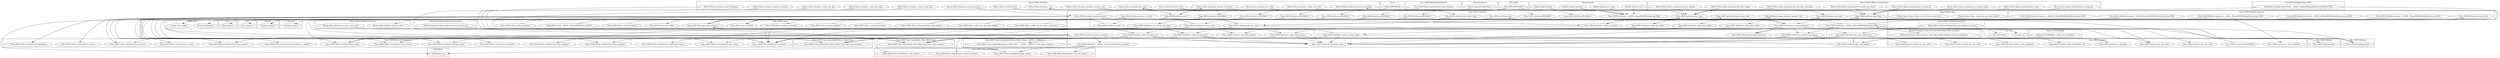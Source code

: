 digraph {
graph [overlap=false]
subgraph cluster_Class_MOP_Mixin_HasMethods {
	label="Class::MOP::Mixin::HasMethods";
	"Class::MOP::Mixin::HasMethods::add_method";
	"Class::MOP::Mixin::HasMethods::method_metaclass";
	"Class::MOP::Mixin::HasMethods::remove_method";
	"Class::MOP::Mixin::HasMethods::get_method";
}
subgraph cluster_KiokuX_Model {
	label="KiokuX::Model";
	"KiokuX::Model::store";
	"KiokuX::Model::new_scope";
	"KiokuX::Model::directory";
	"KiokuX::Model::lookup";
}
subgraph cluster_Class_MOP_Instance {
	label="Class::MOP::Instance";
	"Class::MOP::Instance::inline_is_slot_initialized";
	"Class::MOP::Instance::get_slot_value";
	"Class::MOP::Instance::inline_set_slot_value";
	"Class::MOP::Instance::is_slot_initialized";
	"Class::MOP::Instance::is_inlinable";
	"Class::MOP::Instance::inline_deinitialize_slot";
	"Class::MOP::Instance::inline_get_slot_value";
	"Class::MOP::Instance::BUILDARGS";
	"Class::MOP::Instance::set_slot_value";
}
subgraph cluster_MooseX_Emulate_Class_Accessor_Fast {
	label="MooseX::Emulate::Class::Accessor::Fast";
	"MooseX::Emulate::Class::Accessor::Fast::mk_accessors";
}
subgraph cluster_Moose_Meta_Mixin_AttributeCore {
	label="Moose::Meta::Mixin::AttributeCore";
	"Moose::Meta::Mixin::AttributeCore::has_trigger";
	"Moose::Meta::Mixin::AttributeCore::should_auto_deref";
	"Moose::Meta::Mixin::AttributeCore::is_required";
	"Moose::Meta::Mixin::AttributeCore::has_handles";
	"Moose::Meta::Mixin::AttributeCore::is_lazy";
	"Moose::Meta::Mixin::AttributeCore::should_coerce";
	"Moose::Meta::Mixin::AttributeCore::is_weak_ref";
	"Moose::Meta::Mixin::AttributeCore::has_type_constraint";
}
subgraph cluster_Scalar_Util {
	label="Scalar::Util";
	"Scalar::Util::blessed";
	"Scalar::Util::weaken";
}
subgraph cluster_Class_MOP_Method {
	label="Class::MOP::Method";
	"Class::MOP::Method::wrap";
}
subgraph cluster_Class_MOP_Class_Immutable_Moose_Meta_Class {
	label="Class::MOP::Class::Immutable::Moose::Meta::Class";
	"Class::MOP::Class::Immutable::Moose::Meta::Class::get_meta_instance";
}
subgraph cluster_Try_Tiny {
	label="Try::Tiny";
	"Try::Tiny::catch";
	"Try::Tiny::try";
}
subgraph cluster_UNIVERSAL {
	label="UNIVERSAL";
	"UNIVERSAL::isa";
}
subgraph cluster_Moose_Meta_Class {
	label="Moose::Meta::Class";
	"Moose::Meta::Class::_inline_init_attr_from_default";
	"Moose::Meta::Class::_inline_init_attr_from_constructor";
}
subgraph cluster_Moose_Meta_Method_Accessor {
	label="Moose::Meta::Method::Accessor";
	"Moose::Meta::Method::Accessor::new";
	"Moose::Meta::Method::Accessor::_get_value";
}
subgraph cluster_warnings {
	label="warnings";
	"warnings::import";
}
subgraph cluster_Class_MOP_Method_Accessor {
	label="Class::MOP::Method::Accessor";
	"Class::MOP::Method::Accessor::__ANON__[Class/MOP/Method/Accessor.pm:120]";
	"Class::MOP::Method::Accessor::__ANON__[Class/MOP/Method/Accessor.pm:234]";
	"Class::MOP::Method::Accessor::__ANON__[Class/MOP/Method/Accessor.pm:184]";
	"Class::MOP::Method::Accessor::__ANON__[Class/MOP/Method/Accessor.pm:209]";
	"Class::MOP::Method::Accessor::__ANON__[Class/MOP/Method/Accessor.pm:154]";
	"Class::MOP::Method::Accessor::new";
}
subgraph cluster_Class_MOP_Class {
	label="Class::MOP::Class";
	"Class::MOP::Class::_inline_init_attr_from_constructor";
	"Class::MOP::Class::_attach_attribute";
	"Class::MOP::Class::initialize";
	"Class::MOP::Class::__ANON__[Class/MOP/Class.pm:892]";
	"Class::MOP::Class::_inline_init_attr_from_default";
	"Class::MOP::Class::remove_attribute";
	"Class::MOP::Class::instance_metaclass";
	"Class::MOP::Class::_fixup_attributes_after_rebless";
	"Class::MOP::Class::_construct_instance";
	"Class::MOP::Class::get_meta_instance";
	"Class::MOP::Class::new_object";
	"Class::MOP::Class::_inline_accessors";
}
subgraph cluster_Class_MOP_Mixin_AttributeCore {
	label="Class::MOP::Mixin::AttributeCore";
	"Class::MOP::Mixin::AttributeCore::definition_context";
	"Class::MOP::Mixin::AttributeCore::has_writer";
	"Class::MOP::Mixin::AttributeCore::predicate";
	"Class::MOP::Mixin::AttributeCore::reader";
	"Class::MOP::Mixin::AttributeCore::accessor";
	"Class::MOP::Mixin::AttributeCore::default";
	"Class::MOP::Mixin::AttributeCore::has_initializer";
	"Class::MOP::Mixin::AttributeCore::has_clearer";
	"Class::MOP::Mixin::AttributeCore::has_predicate";
	"Class::MOP::Mixin::AttributeCore::has_accessor";
	"Class::MOP::Mixin::AttributeCore::writer";
	"Class::MOP::Mixin::AttributeCore::name";
	"Class::MOP::Mixin::AttributeCore::clearer";
	"Class::MOP::Mixin::AttributeCore::has_reader";
	"Class::MOP::Mixin::AttributeCore::is_default_a_coderef";
}
subgraph cluster_Moose {
	label="Moose";
	"Moose::BEGIN@28";
}
subgraph cluster_base {
	label="base";
	"base::import";
}
subgraph cluster_Exporter {
	label="Exporter";
	"Exporter::import";
}
subgraph cluster_Moose_Meta_Attribute {
	label="Moose::Meta::Attribute";
	"Moose::Meta::Attribute::accessor_metaclass";
	"Moose::Meta::Attribute::install_delegation";
	"Moose::Meta::Attribute::initialize_instance_slot";
	"Moose::Meta::Attribute::set_value";
	"Moose::Meta::Attribute::_inline_init_slot";
	"Moose::Meta::Attribute::_inline_check_lazy";
	"Moose::Meta::Attribute::_new";
	"Moose::Meta::Attribute::get_value";
	"Moose::Meta::Attribute::new";
	"Moose::Meta::Attribute::remove_accessors";
	"Moose::Meta::Attribute::_process_accessors";
	"Moose::Meta::Attribute::clone";
	"Moose::Meta::Attribute::_inline_set_value";
	"Moose::Meta::Attribute::install_accessors";
	"Moose::Meta::Attribute::_inline_get_value";
}
subgraph cluster_Moose_Util_MetaRole {
	label="Moose::Util::MetaRole";
	"Moose::Util::MetaRole::_make_new_metaclass";
}
subgraph cluster_KiokuDB_TypeMap_Entry_MOP {
	label="KiokuDB::TypeMap::Entry::MOP";
	"KiokuDB::TypeMap::Entry::MOP::__ANON__[KiokuDB/TypeMap/Entry/MOP.pm:179]";
}
subgraph cluster_Class_MOP_Attribute {
	label="Class::MOP::Attribute";
	"Class::MOP::Attribute::_inline_clear_value";
	"Class::MOP::Attribute::_inline_has_value";
	"Class::MOP::Attribute::attach_to_class";
	"Class::MOP::Attribute::BEGIN@19";
	"Class::MOP::Attribute::_new";
	"Class::MOP::Attribute::has_value";
	"Class::MOP::Attribute::associate_method";
	"Class::MOP::Attribute::__ANON__[Class/MOP/Attribute.pm:456]";
	"Class::MOP::Attribute::detach_from_class";
	"Class::MOP::Attribute::BEGIN@10";
	"Class::MOP::Attribute::new";
	"Class::MOP::Attribute::set_value";
	"Class::MOP::Attribute::BEGIN@15";
	"Class::MOP::Attribute::BEGIN@11";
	"Class::MOP::Attribute::_inline_instance_clear";
	"Class::MOP::Attribute::install_accessors";
	"Class::MOP::Attribute::_inline_instance_set";
	"Class::MOP::Attribute::get_read_method_ref";
	"Class::MOP::Attribute::remove_accessors";
	"Class::MOP::Attribute::BEGIN@13";
	"Class::MOP::Attribute::_inline_set_value";
	"Class::MOP::Attribute::__ANON__[Class/MOP/Attribute.pm:198]";
	"Class::MOP::Attribute::BEGIN@16";
	"Class::MOP::Attribute::_inline_instance_get";
	"Class::MOP::Attribute::BEGIN@17";
	"Class::MOP::Attribute::set_initial_value";
	"Class::MOP::Attribute::get_value";
	"Class::MOP::Attribute::slots";
	"Class::MOP::Attribute::BEGIN@3";
	"Class::MOP::Attribute::associated_class";
	"Class::MOP::Attribute::_inline_instance_has";
	"Class::MOP::Attribute::set_raw_value";
	"Class::MOP::Attribute::accessor_metaclass";
	"Class::MOP::Attribute::_set_initial_slot_value";
	"Class::MOP::Attribute::_accessor_description";
	"Class::MOP::Attribute::get_raw_value";
	"Class::MOP::Attribute::_process_accessors";
	"Class::MOP::Attribute::__ANON__[Class/MOP/Attribute.pm:398]";
	"Class::MOP::Attribute::initialize_instance_slot";
	"Class::MOP::Attribute::get_read_method";
	"Class::MOP::Attribute::_inline_get_value";
}
subgraph cluster_Class_MOP_Mixin_HasAttributes {
	label="Class::MOP::Mixin::HasAttributes";
	"Class::MOP::Mixin::HasAttributes::add_attribute";
}
subgraph cluster_MooseX_Emulate_Class_Accessor_Fast_Meta_Role_Attribute {
	label="MooseX::Emulate::Class::Accessor::Fast::Meta::Role::Attribute";
	"MooseX::Emulate::Class::Accessor::Fast::Meta::Role::Attribute::accessor_metaclass";
}
subgraph cluster_Moose_Exporter {
	label="Moose::Exporter";
	"Moose::Exporter::BEGIN@13";
}
subgraph cluster_Class_MOP_Class_Immutable_Moose_Meta_Class___ANON___SERIAL_5 {
	label="Class::MOP::Class::Immutable::Moose::Meta::Class::__ANON__::SERIAL::5";
	"Class::MOP::Class::Immutable::Moose::Meta::Class::__ANON__::SERIAL::5::get_meta_instance";
}
subgraph cluster_strict {
	label="strict";
	"strict::import";
}
subgraph cluster_Class_MOP {
	label="Class::MOP";
	"Class::MOP::BEGIN@27";
}
subgraph cluster_Class_MOP_Class_Immutable_Class_MOP_Class {
	label="Class::MOP::Class::Immutable::Class::MOP::Class";
	"Class::MOP::Class::Immutable::Class::MOP::Class::get_meta_instance";
}
subgraph cluster_Class_MOP_Package {
	label="Class::MOP::Package";
	"Class::MOP::Package::name";
}
subgraph cluster_Moose_Meta_Method_Delegation {
	label="Moose::Meta::Method::Delegation";
	"Moose::Meta::Method::Delegation::_get_delegate_accessor";
}
"Class::MOP::BEGIN@27" -> "Class::MOP::Attribute::BEGIN@19";
"Class::MOP::Attribute::_process_accessors" -> "Class::MOP::Method::wrap";
"Class::MOP::Attribute::get_read_method_ref" -> "Class::MOP::Method::wrap";
"Class::MOP::Attribute::install_accessors" -> "Moose::Meta::Attribute::_process_accessors";
"Class::MOP::Attribute::get_read_method_ref" -> "Class::MOP::Mixin::HasMethods::method_metaclass";
"Class::MOP::Attribute::set_raw_value" -> "Class::MOP::Instance::set_slot_value";
"Class::MOP::Attribute::_set_initial_slot_value" -> "Class::MOP::Instance::set_slot_value";
"Class::MOP::Attribute::attach_to_class" -> "Scalar::Util::blessed";
"Class::MOP::Attribute::get_raw_value" -> "Class::MOP::Instance::get_slot_value";
"Class::MOP::Attribute::set_initial_value" -> "Class::MOP::Attribute::_set_initial_slot_value";
"Class::MOP::Attribute::initialize_instance_slot" -> "Class::MOP::Attribute::_set_initial_slot_value";
"Class::MOP::Class::_fixup_attributes_after_rebless" -> "Class::MOP::Attribute::initialize_instance_slot";
"Class::MOP::Class::_construct_instance" -> "Class::MOP::Attribute::initialize_instance_slot";
"Class::MOP::Attribute::__ANON__[Class/MOP/Attribute.pm:398]" -> "MooseX::Emulate::Class::Accessor::Fast::Meta::Role::Attribute::accessor_metaclass";
"Class::MOP::Attribute::__ANON__[Class/MOP/Attribute.pm:198]" -> "Moose::Meta::Attribute::get_value";
"Class::MOP::Attribute::_new" -> "Class::MOP::Class::new_object";
"Class::MOP::Attribute::_inline_instance_has" -> "Class::MOP::Class::get_meta_instance";
"Class::MOP::Attribute::set_raw_value" -> "Class::MOP::Class::get_meta_instance";
"Class::MOP::Attribute::_inline_instance_clear" -> "Class::MOP::Class::get_meta_instance";
"Class::MOP::Attribute::_inline_instance_get" -> "Class::MOP::Class::get_meta_instance";
"Class::MOP::Attribute::has_value" -> "Class::MOP::Class::get_meta_instance";
"Class::MOP::Attribute::_inline_instance_set" -> "Class::MOP::Class::get_meta_instance";
"Class::MOP::Attribute::get_raw_value" -> "Class::MOP::Class::get_meta_instance";
"Class::MOP::Attribute::set_initial_value" -> "Class::MOP::Class::get_meta_instance";
"Class::MOP::Attribute::_inline_instance_clear" -> "Class::MOP::Instance::inline_deinitialize_slot";
"Moose::Meta::Attribute::set_value" -> "Class::MOP::Attribute::set_value";
"Class::MOP::Class::_fixup_attributes_after_rebless" -> "Class::MOP::Attribute::set_value";
"Class::MOP::Attribute::__ANON__[Class/MOP/Attribute.pm:456]" -> "Class::MOP::Mixin::HasMethods::get_method";
"Class::MOP::Attribute::get_read_method_ref" -> "Class::MOP::Mixin::HasMethods::get_method";
"Class::MOP::Attribute::initialize_instance_slot" -> "Class::MOP::Mixin::AttributeCore::default";
"Class::MOP::Attribute::install_accessors" -> "Class::MOP::Mixin::AttributeCore::has_reader";
"Class::MOP::Attribute::remove_accessors" -> "Class::MOP::Mixin::AttributeCore::has_reader";
"Class::MOP::Attribute::_process_accessors" -> "Class::MOP::Attribute::accessor_metaclass";
"Class::MOP::Attribute::__ANON__[Class/MOP/Attribute.pm:398]" -> "Class::MOP::Attribute::accessor_metaclass";
"Class::MOP::Method::Accessor::__ANON__[Class/MOP/Method/Accessor.pm:120]" -> "Class::MOP::Attribute::_inline_set_value";
"Class::MOP::Class::_inline_init_attr_from_default" -> "Class::MOP::Attribute::_inline_set_value";
"Class::MOP::Method::Accessor::__ANON__[Class/MOP/Method/Accessor.pm:184]" -> "Class::MOP::Attribute::_inline_set_value";
"Class::MOP::Class::_inline_init_attr_from_constructor" -> "Class::MOP::Attribute::_inline_set_value";
"Moose::Meta::Attribute::_inline_set_value" -> "Class::MOP::Attribute::_inline_set_value";
"Moose::Meta::Class::_inline_init_attr_from_constructor" -> "Class::MOP::Attribute::_inline_set_value";
"Moose::Meta::Class::_inline_init_attr_from_default" -> "Class::MOP::Attribute::_inline_set_value";
"Class::MOP::Method::Accessor::__ANON__[Class/MOP/Method/Accessor.pm:120]" -> "Class::MOP::Attribute::_inline_get_value";
"Class::MOP::Method::Accessor::__ANON__[Class/MOP/Method/Accessor.pm:154]" -> "Class::MOP::Attribute::_inline_get_value";
"Class::MOP::Attribute::new" -> "Class::MOP::Attribute::_new";
"Class::MOP::Attribute::_process_accessors" -> "Try::Tiny::try";
"Class::MOP::Attribute::install_accessors" -> "Class::MOP::Mixin::AttributeCore::has_clearer";
"Class::MOP::Attribute::remove_accessors" -> "Class::MOP::Mixin::AttributeCore::has_clearer";
"Class::MOP::Attribute::new" -> "Class::MOP::Mixin::AttributeCore::is_default_a_coderef";
"Class::MOP::Attribute::_process_accessors" -> "Try::Tiny::catch";
"Class::MOP::Attribute::has_value" -> "Class::MOP::Class::Immutable::Moose::Meta::Class::get_meta_instance";
"Class::MOP::Attribute::_inline_instance_set" -> "Class::MOP::Class::Immutable::Moose::Meta::Class::get_meta_instance";
"Class::MOP::Attribute::get_raw_value" -> "Class::MOP::Class::Immutable::Moose::Meta::Class::get_meta_instance";
"Class::MOP::Attribute::set_initial_value" -> "Class::MOP::Class::Immutable::Moose::Meta::Class::get_meta_instance";
"Moose::Meta::Attribute::initialize_instance_slot" -> "Class::MOP::Attribute::set_initial_value";
"Moose::Meta::Attribute::get_value" -> "Class::MOP::Attribute::set_initial_value";
"Class::MOP::Attribute::install_accessors" -> "Class::MOP::Mixin::AttributeCore::accessor";
"Class::MOP::Attribute::get_read_method" -> "Class::MOP::Mixin::AttributeCore::accessor";
"Class::MOP::Attribute::BEGIN@10" -> "strict::import";
"Moose::Util::MetaRole::_make_new_metaclass" -> "Class::MOP::Attribute::get_read_method";
"Moose::Meta::Method::Delegation::_get_delegate_accessor" -> "Class::MOP::Attribute::get_read_method";
"Class::MOP::Attribute::get_read_method_ref" -> "Class::MOP::Attribute::get_read_method";
"Class::MOP::Class::remove_attribute" -> "Class::MOP::Attribute::detach_from_class";
"Class::MOP::Attribute::install_accessors" -> "Class::MOP::Attribute::_process_accessors";
"Moose::Meta::Attribute::_process_accessors" -> "Class::MOP::Attribute::_process_accessors";
"Class::MOP::Attribute::_inline_clear_value" -> "Class::MOP::Attribute::_inline_instance_clear";
"Class::MOP::BEGIN@27" -> "Class::MOP::Attribute::BEGIN@16";
"Class::MOP::Attribute::__ANON__[Class/MOP/Attribute.pm:398]" -> "Moose::Meta::Method::Accessor::new";
"Class::MOP::Attribute::get_value" -> "Class::MOP::Attribute::get_raw_value";
"KiokuDB::TypeMap::Entry::MOP::__ANON__[KiokuDB/TypeMap/Entry/MOP.pm:179]" -> "Class::MOP::Attribute::get_raw_value";
"Try::Tiny::try" -> "Class::MOP::Attribute::__ANON__[Class/MOP/Attribute.pm:398]";
"Class::MOP::Attribute::set_raw_value" -> "Class::MOP::Class::Immutable::Class::MOP::Class::get_meta_instance";
"Class::MOP::Attribute::has_value" -> "Class::MOP::Class::Immutable::Class::MOP::Class::get_meta_instance";
"Class::MOP::Attribute::_inline_instance_set" -> "Class::MOP::Class::Immutable::Class::MOP::Class::get_meta_instance";
"Class::MOP::Attribute::get_raw_value" -> "Class::MOP::Class::Immutable::Class::MOP::Class::get_meta_instance";
"Class::MOP::Attribute::set_initial_value" -> "Class::MOP::Class::Immutable::Class::MOP::Class::get_meta_instance";
"Class::MOP::Attribute::install_accessors" -> "Class::MOP::Mixin::HasMethods::add_method";
"Class::MOP::Attribute::__ANON__[Class/MOP/Attribute.pm:456]" -> "Class::MOP::Mixin::HasMethods::remove_method";
"Class::MOP::Attribute::has_value" -> "Class::MOP::Mixin::AttributeCore::name";
"Class::MOP::Attribute::_inline_instance_clear" -> "Class::MOP::Mixin::AttributeCore::name";
"Class::MOP::Attribute::_inline_instance_set" -> "Class::MOP::Mixin::AttributeCore::name";
"Class::MOP::Attribute::_inline_instance_get" -> "Class::MOP::Mixin::AttributeCore::name";
"Class::MOP::Attribute::slots" -> "Class::MOP::Mixin::AttributeCore::name";
"Class::MOP::Attribute::_inline_instance_has" -> "Class::MOP::Mixin::AttributeCore::name";
"Class::MOP::Attribute::set_raw_value" -> "Class::MOP::Mixin::AttributeCore::name";
"Class::MOP::Attribute::_set_initial_slot_value" -> "Class::MOP::Mixin::AttributeCore::name";
"Class::MOP::Attribute::_accessor_description" -> "Class::MOP::Mixin::AttributeCore::name";
"Class::MOP::Attribute::get_raw_value" -> "Class::MOP::Mixin::AttributeCore::name";
"Class::MOP::Attribute::has_value" -> "Class::MOP::Instance::is_slot_initialized";
"Moose::Meta::Attribute::remove_accessors" -> "Class::MOP::Attribute::remove_accessors";
"Moose::Meta::Mixin::AttributeCore::should_auto_deref" -> "Class::MOP::Attribute::get_value";
"Moose::Meta::Mixin::AttributeCore::is_required" -> "Class::MOP::Attribute::get_value";
"Moose::Meta::Attribute::get_value" -> "Class::MOP::Attribute::get_value";
"Moose::Meta::Mixin::AttributeCore::should_coerce" -> "Class::MOP::Attribute::get_value";
"Moose::Meta::Mixin::AttributeCore::is_lazy" -> "Class::MOP::Attribute::get_value";
"Moose::Meta::Attribute::clone" -> "Class::MOP::Attribute::get_value";
"Class::MOP::Class::_fixup_attributes_after_rebless" -> "Class::MOP::Attribute::get_value";
"Moose::Meta::Mixin::AttributeCore::is_weak_ref" -> "Class::MOP::Attribute::get_value";
"Class::MOP::Attribute::__ANON__[Class/MOP/Attribute.pm:398]" -> "Class::MOP::Method::Accessor::new";
"Class::MOP::BEGIN@27" -> "Class::MOP::Attribute::BEGIN@10";
"Class::MOP::BEGIN@27" -> "Class::MOP::Attribute::BEGIN@11";
"Class::MOP::Attribute::BEGIN@15" -> "Exporter::import";
"Class::MOP::Attribute::BEGIN@16" -> "Exporter::import";
"Class::MOP::Attribute::BEGIN@17" -> "Exporter::import";
"Class::MOP::Attribute::_process_accessors" -> "Class::MOP::Class::instance_metaclass";
"Class::MOP::Attribute::_inline_instance_has" -> "Class::MOP::Instance::inline_is_slot_initialized";
"Class::MOP::Attribute::install_accessors" -> "Class::MOP::Mixin::AttributeCore::reader";
"Class::MOP::Attribute::get_read_method" -> "Class::MOP::Mixin::AttributeCore::reader";
"Class::MOP::Attribute::remove_accessors" -> "Class::MOP::Mixin::AttributeCore::reader";
"Class::MOP::Attribute::BEGIN@19" -> "base::import";
"Class::MOP::Attribute::BEGIN@11" -> "warnings::import";
"Class::MOP::Attribute::install_accessors" -> "Class::MOP::Mixin::AttributeCore::clearer";
"Moose::Meta::Attribute::install_accessors" -> "Class::MOP::Attribute::install_accessors";
"Class::MOP::Class::_inline_accessors" -> "Class::MOP::Attribute::install_accessors";
"Class::MOP::Class::__ANON__[Class/MOP/Class.pm:892]" -> "Class::MOP::Attribute::install_accessors";
"Moose::Meta::Method::Delegation::_get_delegate_accessor" -> "Class::MOP::Attribute::get_read_method_ref";
"MooseX::Emulate::Class::Accessor::Fast::mk_accessors" -> "Class::MOP::Attribute::get_read_method_ref";
"Class::MOP::Attribute::_inline_instance_set" -> "Class::MOP::Class::Immutable::Moose::Meta::Class::__ANON__::SERIAL::5::get_meta_instance";
"Class::MOP::Attribute::_new" -> "Class::MOP::Class::initialize";
"Class::MOP::Attribute::has_value" -> "Class::MOP::Class::initialize";
"Class::MOP::Attribute::set_raw_value" -> "Class::MOP::Class::initialize";
"Class::MOP::Attribute::get_raw_value" -> "Class::MOP::Class::initialize";
"Class::MOP::Attribute::set_initial_value" -> "Class::MOP::Class::initialize";
"Class::MOP::Attribute::install_accessors" -> "Class::MOP::Mixin::AttributeCore::predicate";
"Class::MOP::Attribute::_process_accessors" -> "Class::MOP::Instance::is_inlinable";
"Class::MOP::Attribute::_process_accessors" -> "Class::MOP::Attribute::_accessor_description";
"Class::MOP::Attribute::__ANON__[Class/MOP/Attribute.pm:398]" -> "Class::MOP::Attribute::_accessor_description";
"Class::MOP::Attribute::_process_accessors" -> "Class::MOP::Attribute::associate_method";
"Moose::Meta::Attribute::install_delegation" -> "Class::MOP::Attribute::associate_method";
"Class::MOP::Attribute::_process_accessors" -> "Class::MOP::Mixin::AttributeCore::definition_context";
"Class::MOP::Attribute::attach_to_class" -> "Scalar::Util::weaken";
"Class::MOP::Attribute::_set_initial_slot_value" -> "Class::MOP::Mixin::AttributeCore::has_initializer";
"Class::MOP::Attribute::__ANON__[Class/MOP/Attribute.pm:456]" -> "UNIVERSAL::isa";
"Class::MOP::Attribute::attach_to_class" -> "UNIVERSAL::isa";
"Class::MOP::Attribute::_inline_instance_set" -> "Class::MOP::Instance::inline_set_slot_value";
"KiokuX::Model::store" -> "Class::MOP::Attribute::__ANON__[Class/MOP/Attribute.pm:198]";
"KiokuX::Model::new_scope" -> "Class::MOP::Attribute::__ANON__[Class/MOP/Attribute.pm:198]";
"KiokuX::Model::lookup" -> "Class::MOP::Attribute::__ANON__[Class/MOP/Attribute.pm:198]";
"KiokuX::Model::directory" -> "Class::MOP::Attribute::__ANON__[Class/MOP/Attribute.pm:198]";
"Class::MOP::Attribute::_inline_has_value" -> "Class::MOP::Attribute::_inline_instance_has";
"Moose::Meta::Attribute::_inline_check_lazy" -> "Class::MOP::Attribute::_inline_instance_has";
"Class::MOP::Attribute::__ANON__[Class/MOP/Attribute.pm:398]" -> "Moose::Meta::Attribute::accessor_metaclass";
"Class::MOP::Instance::BUILDARGS" -> "Class::MOP::Attribute::slots";
"Class::MOP::Attribute::new" -> "Moose::Meta::Attribute::_new";
"Class::MOP::Method::Accessor::__ANON__[Class/MOP/Method/Accessor.pm:209]" -> "Class::MOP::Attribute::_inline_has_value";
"Class::MOP::Attribute::install_accessors" -> "Class::MOP::Mixin::AttributeCore::has_accessor";
"Class::MOP::Attribute::remove_accessors" -> "Class::MOP::Mixin::AttributeCore::has_accessor";
"Class::MOP::BEGIN@27" -> "Class::MOP::Attribute::BEGIN@15";
"Class::MOP::Attribute::get_read_method_ref" -> "Class::MOP::Package::name";
"Class::MOP::Attribute::_accessor_description" -> "Class::MOP::Package::name";
"Class::MOP::Attribute::_process_accessors" -> "Class::MOP::Package::name";
"Class::MOP::Attribute::__ANON__[Class/MOP/Attribute.pm:398]" -> "Class::MOP::Package::name";
"Moose::Meta::Mixin::AttributeCore::has_trigger" -> "Class::MOP::Attribute::has_value";
"Moose::Meta::Attribute::clone" -> "Class::MOP::Attribute::has_value";
"Class::MOP::Class::_fixup_attributes_after_rebless" -> "Class::MOP::Attribute::has_value";
"KiokuDB::TypeMap::Entry::MOP::__ANON__[KiokuDB/TypeMap/Entry/MOP.pm:179]" -> "Class::MOP::Attribute::has_value";
"Moose::Meta::Attribute::get_value" -> "Class::MOP::Attribute::has_value";
"Moose::Meta::Mixin::AttributeCore::has_handles" -> "Class::MOP::Attribute::has_value";
"Moose::Meta::Mixin::AttributeCore::has_type_constraint" -> "Class::MOP::Attribute::has_value";
"Class::MOP::Attribute::install_accessors" -> "Class::MOP::Mixin::AttributeCore::has_predicate";
"Class::MOP::Attribute::remove_accessors" -> "Class::MOP::Mixin::AttributeCore::has_predicate";
"Class::MOP::BEGIN@27" -> "Class::MOP::Attribute::BEGIN@13";
"Moose::Meta::Attribute::_inline_get_value" -> "Class::MOP::Attribute::_inline_instance_get";
"Class::MOP::Attribute::_inline_get_value" -> "Class::MOP::Attribute::_inline_instance_get";
"Moose::Meta::Method::Accessor::_get_value" -> "Class::MOP::Attribute::_inline_instance_get";
"Class::MOP::Attribute::install_accessors" -> "Class::MOP::Mixin::AttributeCore::writer";
"Class::MOP::Attribute::set_value" -> "Class::MOP::Attribute::set_raw_value";
"Class::MOP::Method::Accessor::__ANON__[Class/MOP/Method/Accessor.pm:234]" -> "Class::MOP::Attribute::_inline_clear_value";
"Class::MOP::Attribute::remove_accessors" -> "Class::MOP::Attribute::__ANON__[Class/MOP/Attribute.pm:456]";
"Class::MOP::Attribute::install_accessors" -> "Class::MOP::Mixin::AttributeCore::has_writer";
"Class::MOP::Attribute::remove_accessors" -> "Class::MOP::Mixin::AttributeCore::has_writer";
"Class::MOP::BEGIN@27" -> "Class::MOP::Attribute::BEGIN@17";
"Class::MOP::Attribute::_inline_instance_get" -> "Class::MOP::Attribute::associated_class";
"Class::MOP::Attribute::_inline_instance_has" -> "Class::MOP::Attribute::associated_class";
"Class::MOP::Attribute::_inline_instance_clear" -> "Class::MOP::Attribute::associated_class";
"Class::MOP::Attribute::install_accessors" -> "Class::MOP::Attribute::associated_class";
"Class::MOP::Attribute::_accessor_description" -> "Class::MOP::Attribute::associated_class";
"Class::MOP::Attribute::_inline_instance_set" -> "Class::MOP::Attribute::associated_class";
"Class::MOP::Attribute::remove_accessors" -> "Class::MOP::Attribute::associated_class";
"Class::MOP::Attribute::get_read_method_ref" -> "Class::MOP::Attribute::associated_class";
"Class::MOP::Attribute::_process_accessors" -> "Class::MOP::Attribute::associated_class";
"Class::MOP::Attribute::__ANON__[Class/MOP/Attribute.pm:398]" -> "Class::MOP::Attribute::associated_class";
"Class::MOP::Class::_attach_attribute" -> "Class::MOP::Attribute::attach_to_class";
"Class::MOP::Mixin::HasAttributes::add_attribute" -> "Class::MOP::Attribute::new";
"Moose::BEGIN@28" -> "Class::MOP::Attribute::new";
"Moose::Meta::Attribute::new" -> "Class::MOP::Attribute::new";
"Moose::Exporter::BEGIN@13" -> "Class::MOP::Attribute::new";
"Moose::Meta::Attribute::_inline_init_slot" -> "Class::MOP::Attribute::_inline_instance_set";
"Class::MOP::Attribute::_inline_set_value" -> "Class::MOP::Attribute::_inline_instance_set";
"Class::MOP::Attribute::_inline_instance_get" -> "Class::MOP::Instance::inline_get_slot_value";
"Class::MOP::BEGIN@27" -> "Class::MOP::Attribute::BEGIN@3";
}
